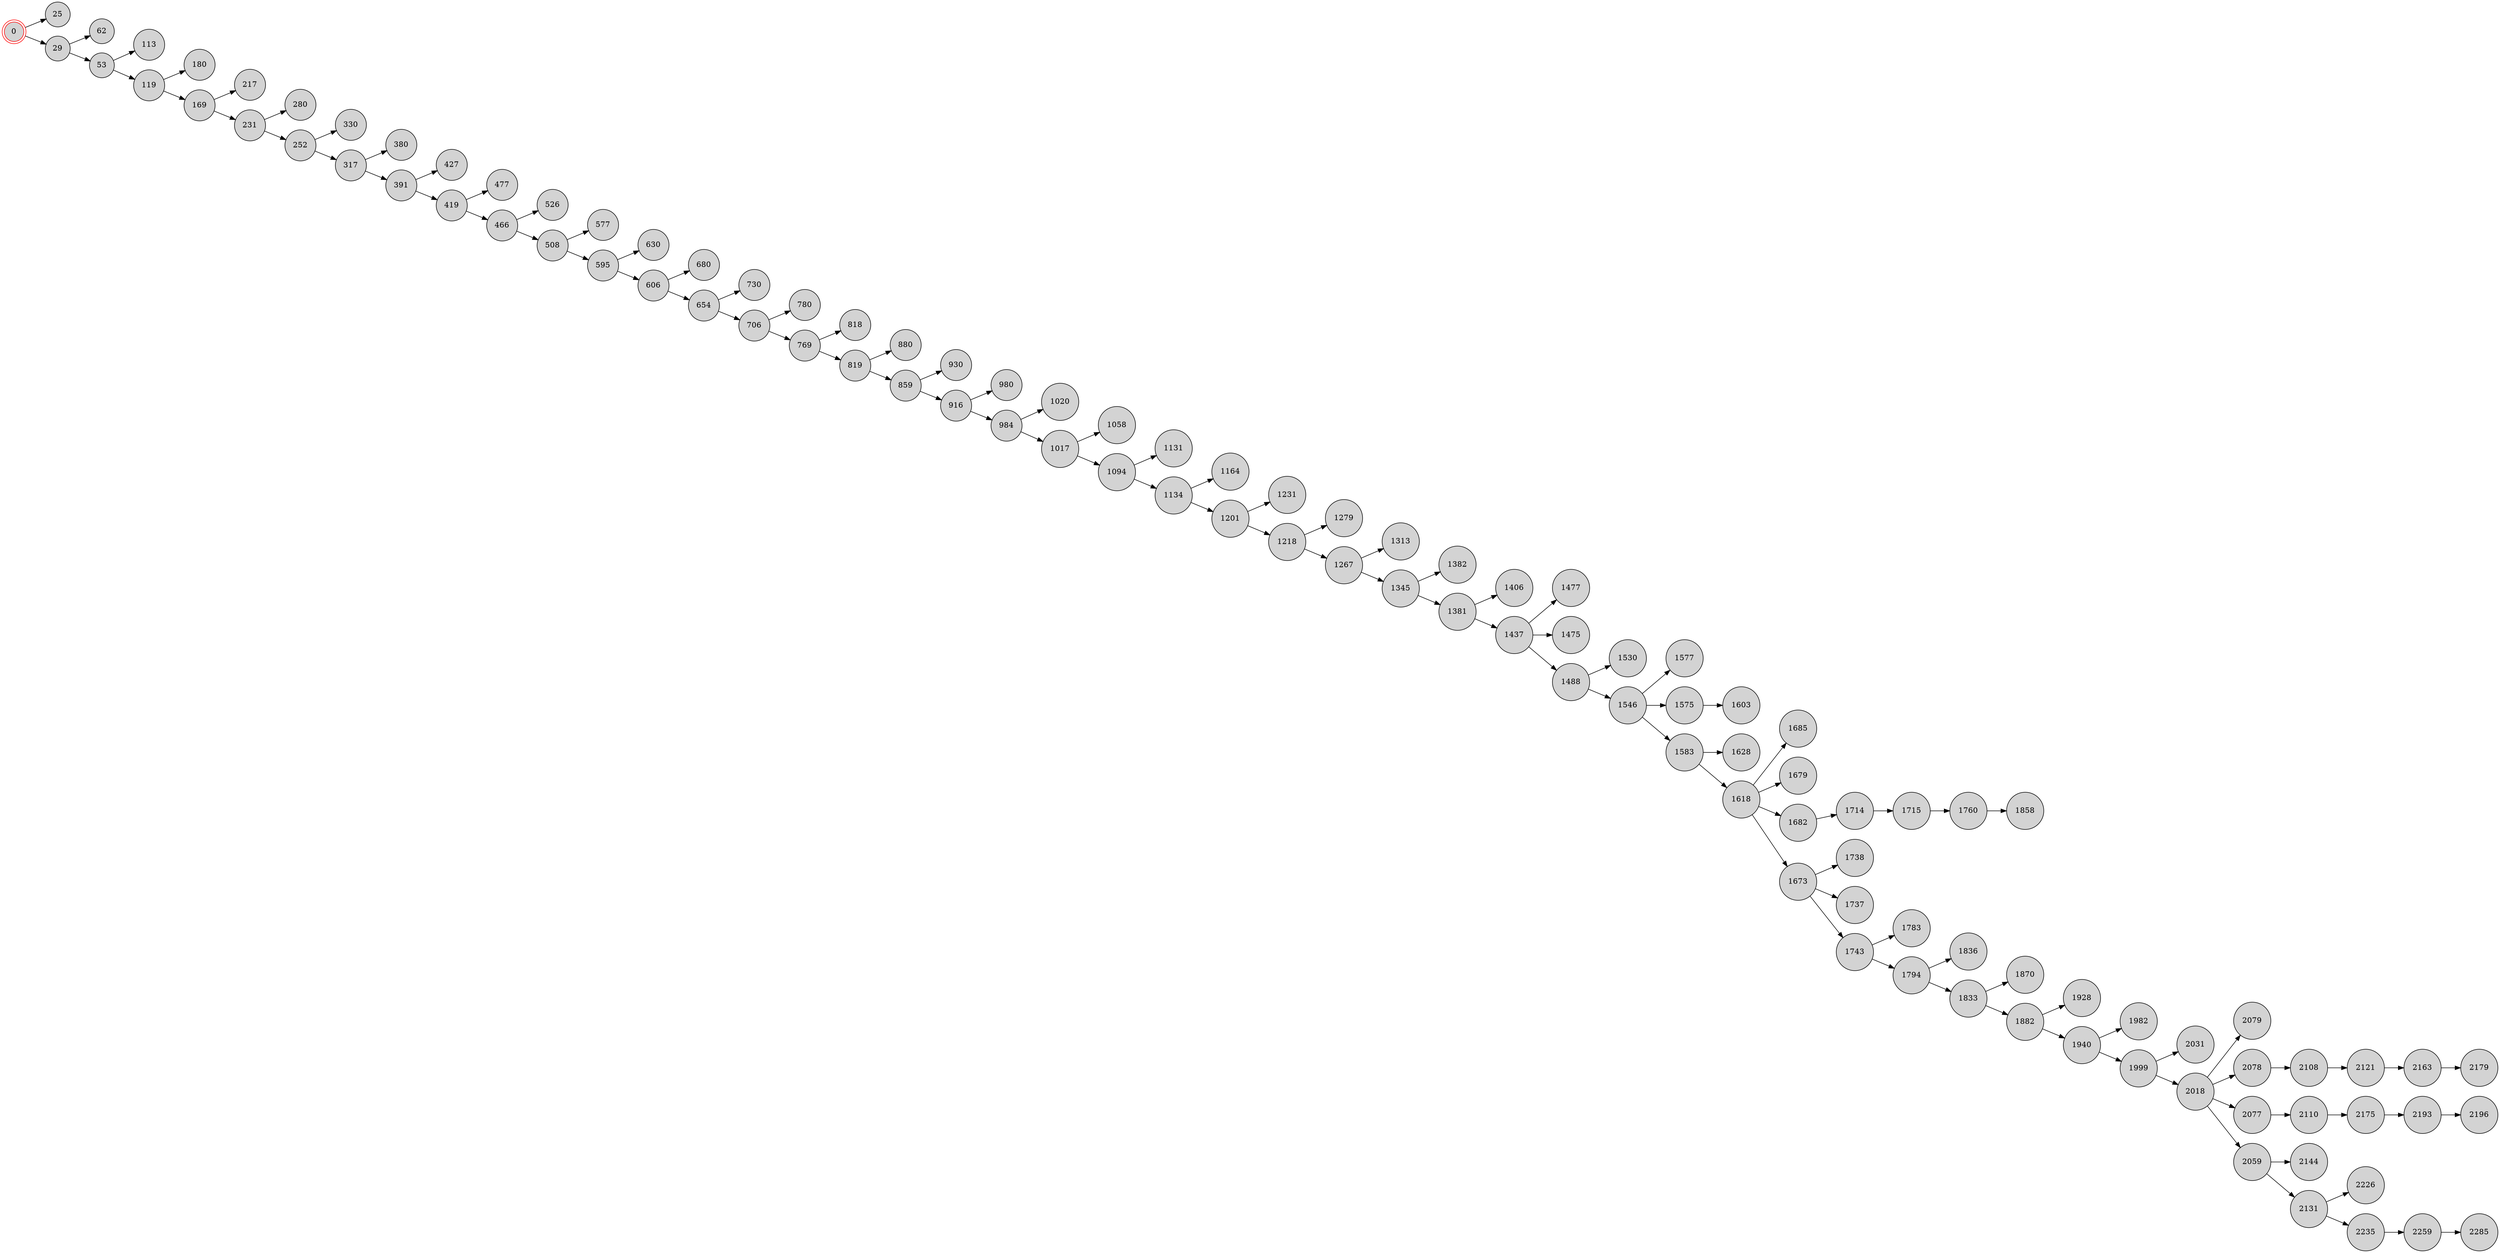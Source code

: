 digraph BlockchainTree {
    rankdir=LR;
    node [shape=circle, style=filled, fillcolor=lightgray];

    0 [shape=doublecircle, color=red];
    0 -> 25;
    0 -> 29;
    29 -> 62;
    29 -> 53;
    53 -> 113;
    53 -> 119;
    119 -> 180;
    119 -> 169;
    169 -> 217;
    169 -> 231;
    231 -> 280;
    231 -> 252;
    252 -> 330;
    252 -> 317;
    317 -> 380;
    317 -> 391;
    391 -> 427;
    391 -> 419;
    419 -> 477;
    419 -> 466;
    466 -> 526;
    466 -> 508;
    508 -> 577;
    508 -> 595;
    595 -> 630;
    595 -> 606;
    606 -> 680;
    606 -> 654;
    654 -> 730;
    654 -> 706;
    706 -> 780;
    706 -> 769;
    769 -> 818;
    769 -> 819;
    819 -> 880;
    819 -> 859;
    859 -> 930;
    859 -> 916;
    916 -> 980;
    916 -> 984;
    984 -> 1020;
    984 -> 1017;
    1017 -> 1058;
    1017 -> 1094;
    1094 -> 1131;
    1094 -> 1134;
    1134 -> 1164;
    1134 -> 1201;
    1201 -> 1231;
    1201 -> 1218;
    1218 -> 1279;
    1218 -> 1267;
    1267 -> 1313;
    1267 -> 1345;
    1345 -> 1382;
    1345 -> 1381;
    1381 -> 1406;
    1381 -> 1437;
    1437 -> 1477;
    1437 -> 1475;
    1437 -> 1488;
    1488 -> 1530;
    1488 -> 1546;
    1546 -> 1577;
    1546 -> 1575;
    1546 -> 1583;
    1583 -> 1628;
    1575 -> 1603;
    1583 -> 1618;
    1618 -> 1685;
    1618 -> 1679;
    1618 -> 1682;
    1682 -> 1714;
    1618 -> 1673;
    1673 -> 1738;
    1714 -> 1715;
    1673 -> 1737;
    1673 -> 1743;
    1743 -> 1783;
    1743 -> 1794;
    1794 -> 1836;
    1715 -> 1760;
    1794 -> 1833;
    1833 -> 1870;
    1760 -> 1858;
    1833 -> 1882;
    1882 -> 1928;
    1882 -> 1940;
    1940 -> 1982;
    1940 -> 1999;
    1999 -> 2031;
    1999 -> 2018;
    2018 -> 2079;
    2018 -> 2078;
    2018 -> 2077;
    2078 -> 2108;
    2018 -> 2059;
    2059 -> 2144;
    2108 -> 2121;
    2077 -> 2110;
    2121 -> 2163;
    2163 -> 2179;
    2110 -> 2175;
    2175 -> 2193;
    2193 -> 2196;
    2059 -> 2131;
    2131 -> 2226;
    2131 -> 2235;
    2235 -> 2259;
    2259 -> 2285;
}
